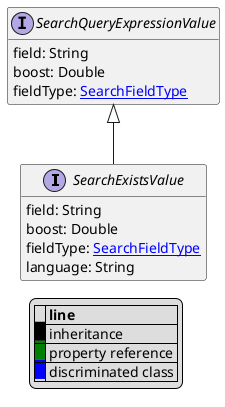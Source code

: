 @startuml

hide empty fields
hide empty methods
legend
|= |= line |
|<back:black>   </back>| inheritance |
|<back:green>   </back>| property reference |
|<back:blue>   </back>| discriminated class |
endlegend
interface SearchExistsValue [[SearchExistsValue.svg]] extends SearchQueryExpressionValue {
    field: String
    boost: Double
    fieldType: [[SearchFieldType.svg SearchFieldType]]
    language: String
}
interface SearchQueryExpressionValue [[SearchQueryExpressionValue.svg]]  {
    field: String
    boost: Double
    fieldType: [[SearchFieldType.svg SearchFieldType]]
}





@enduml
